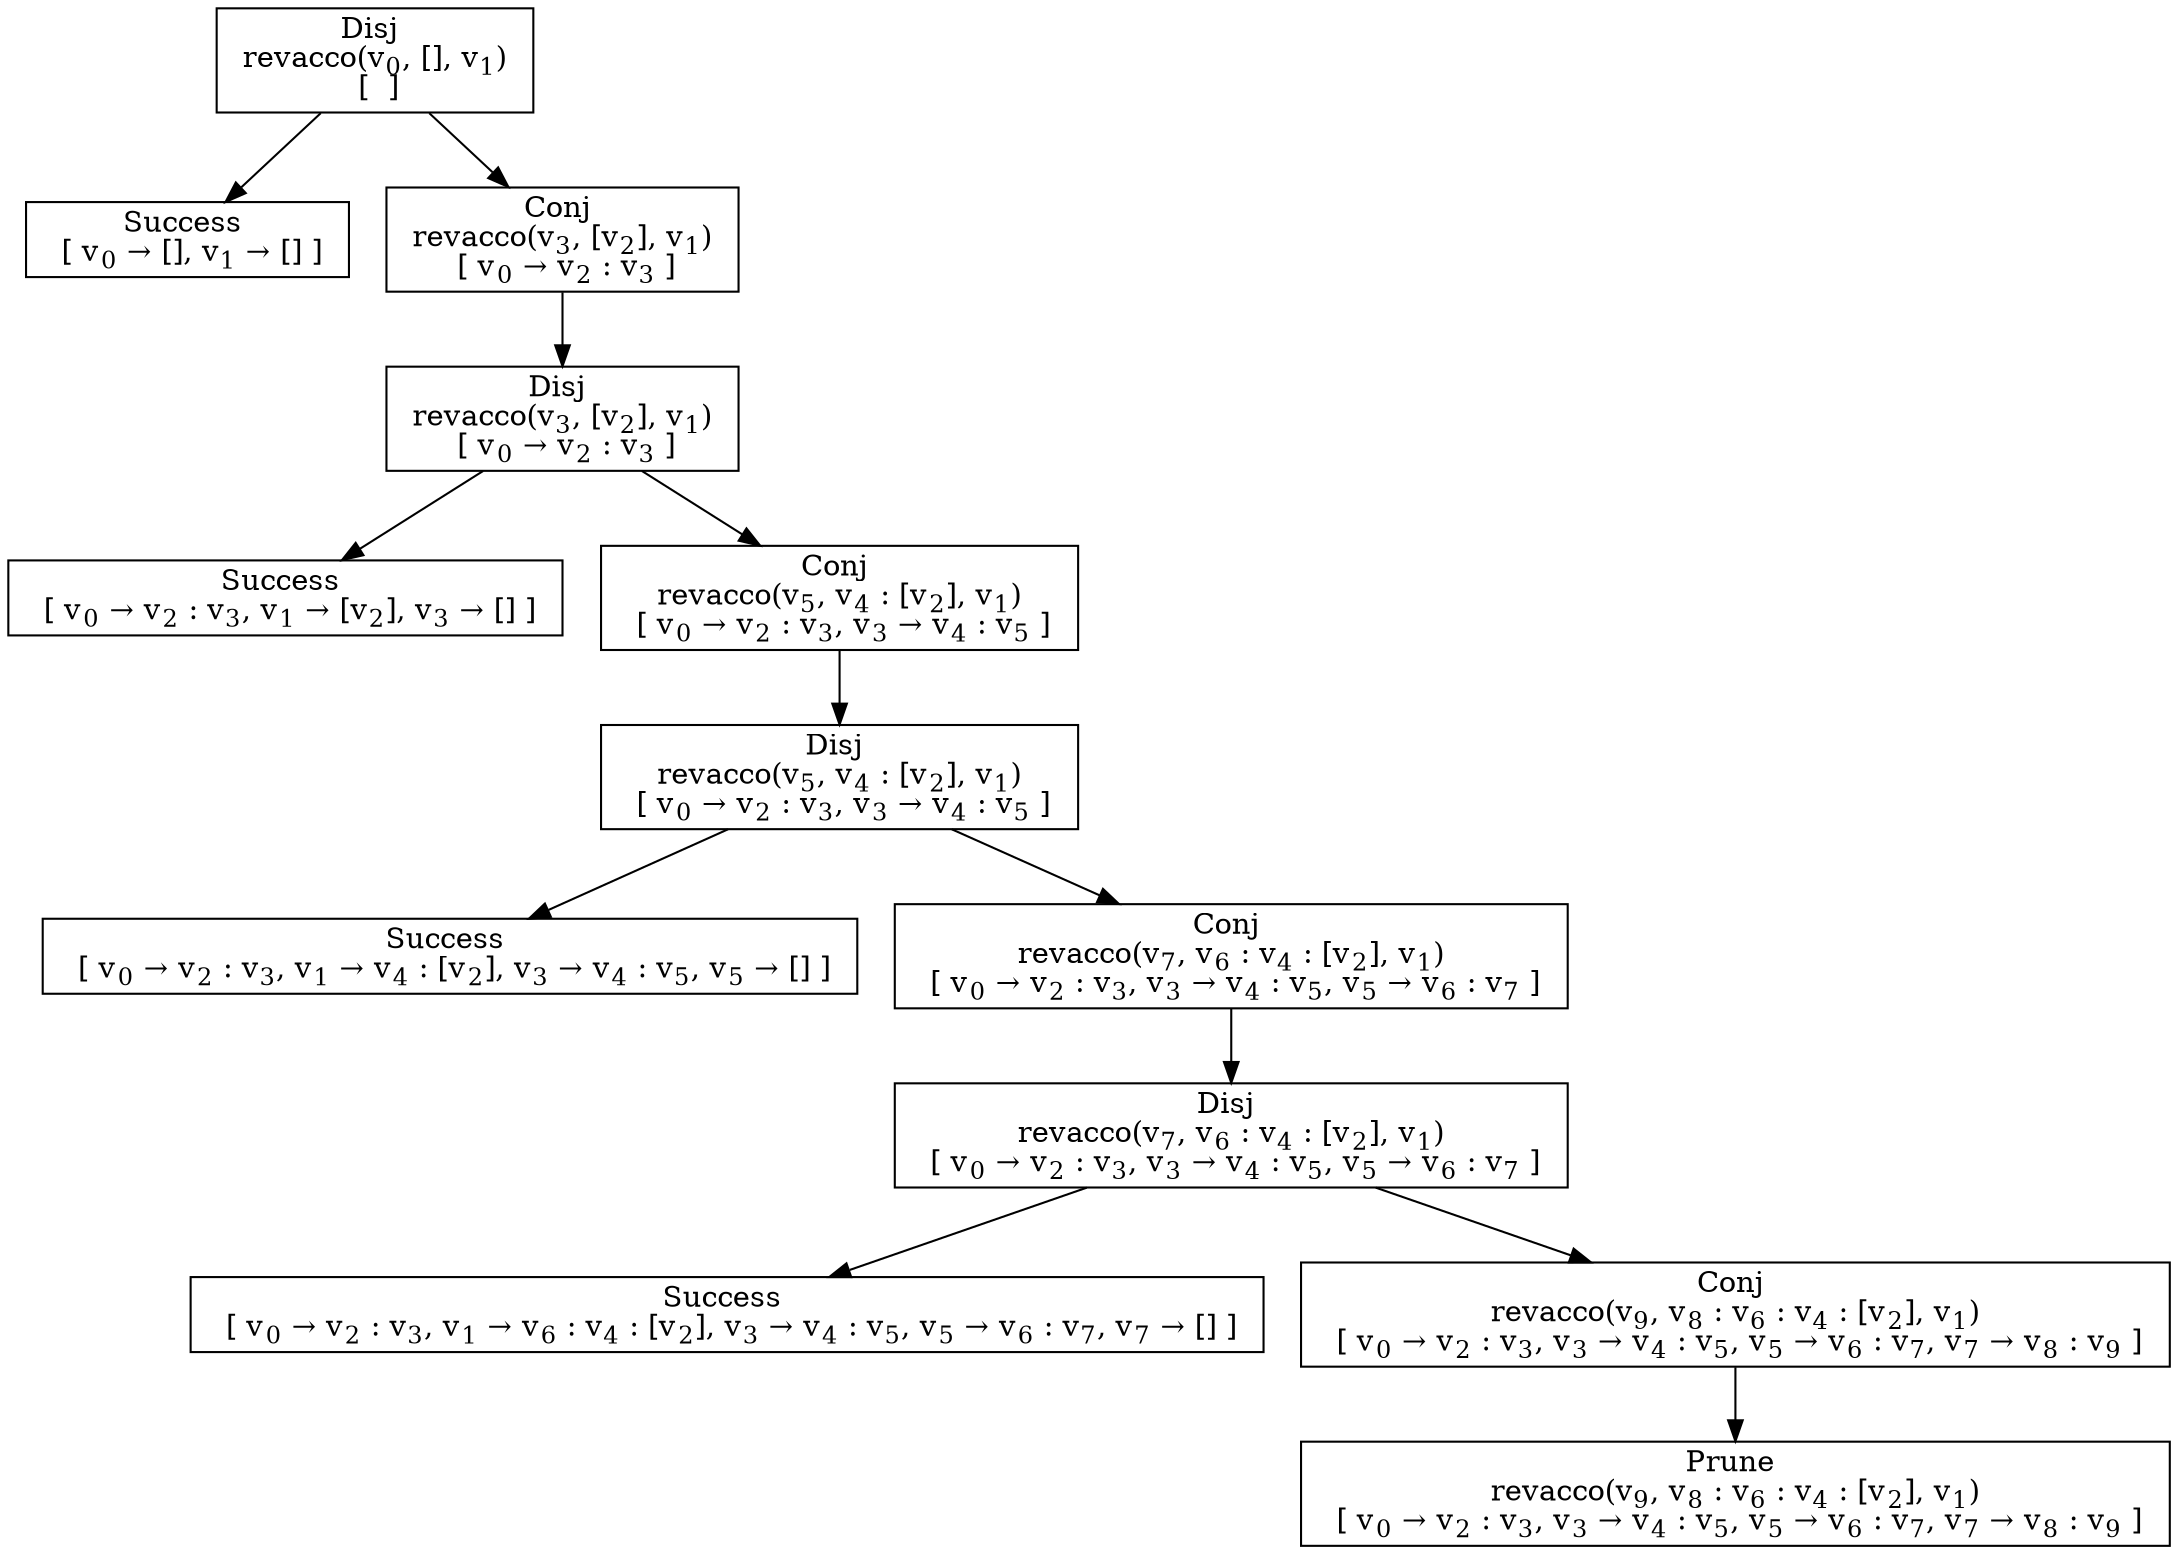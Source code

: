 digraph {
    graph [rankdir=TB
          ,bgcolor=transparent];
    node [shape=box
         ,fillcolor=white
         ,style=filled];
    0 [label=<Disj <BR/> revacco(v<SUB>0</SUB>, [], v<SUB>1</SUB>) <BR/>  [  ] >];
    1 [label=<Success <BR/>  [ v<SUB>0</SUB> &rarr; [], v<SUB>1</SUB> &rarr; [] ] >];
    2 [label=<Conj <BR/> revacco(v<SUB>3</SUB>, [v<SUB>2</SUB>], v<SUB>1</SUB>) <BR/>  [ v<SUB>0</SUB> &rarr; v<SUB>2</SUB> : v<SUB>3</SUB> ] >];
    3 [label=<Disj <BR/> revacco(v<SUB>3</SUB>, [v<SUB>2</SUB>], v<SUB>1</SUB>) <BR/>  [ v<SUB>0</SUB> &rarr; v<SUB>2</SUB> : v<SUB>3</SUB> ] >];
    4 [label=<Success <BR/>  [ v<SUB>0</SUB> &rarr; v<SUB>2</SUB> : v<SUB>3</SUB>, v<SUB>1</SUB> &rarr; [v<SUB>2</SUB>], v<SUB>3</SUB> &rarr; [] ] >];
    5 [label=<Conj <BR/> revacco(v<SUB>5</SUB>, v<SUB>4</SUB> : [v<SUB>2</SUB>], v<SUB>1</SUB>) <BR/>  [ v<SUB>0</SUB> &rarr; v<SUB>2</SUB> : v<SUB>3</SUB>, v<SUB>3</SUB> &rarr; v<SUB>4</SUB> : v<SUB>5</SUB> ] >];
    6 [label=<Disj <BR/> revacco(v<SUB>5</SUB>, v<SUB>4</SUB> : [v<SUB>2</SUB>], v<SUB>1</SUB>) <BR/>  [ v<SUB>0</SUB> &rarr; v<SUB>2</SUB> : v<SUB>3</SUB>, v<SUB>3</SUB> &rarr; v<SUB>4</SUB> : v<SUB>5</SUB> ] >];
    7 [label=<Success <BR/>  [ v<SUB>0</SUB> &rarr; v<SUB>2</SUB> : v<SUB>3</SUB>, v<SUB>1</SUB> &rarr; v<SUB>4</SUB> : [v<SUB>2</SUB>], v<SUB>3</SUB> &rarr; v<SUB>4</SUB> : v<SUB>5</SUB>, v<SUB>5</SUB> &rarr; [] ] >];
    8 [label=<Conj <BR/> revacco(v<SUB>7</SUB>, v<SUB>6</SUB> : v<SUB>4</SUB> : [v<SUB>2</SUB>], v<SUB>1</SUB>) <BR/>  [ v<SUB>0</SUB> &rarr; v<SUB>2</SUB> : v<SUB>3</SUB>, v<SUB>3</SUB> &rarr; v<SUB>4</SUB> : v<SUB>5</SUB>, v<SUB>5</SUB> &rarr; v<SUB>6</SUB> : v<SUB>7</SUB> ] >];
    9 [label=<Disj <BR/> revacco(v<SUB>7</SUB>, v<SUB>6</SUB> : v<SUB>4</SUB> : [v<SUB>2</SUB>], v<SUB>1</SUB>) <BR/>  [ v<SUB>0</SUB> &rarr; v<SUB>2</SUB> : v<SUB>3</SUB>, v<SUB>3</SUB> &rarr; v<SUB>4</SUB> : v<SUB>5</SUB>, v<SUB>5</SUB> &rarr; v<SUB>6</SUB> : v<SUB>7</SUB> ] >];
    10 [label=<Success <BR/>  [ v<SUB>0</SUB> &rarr; v<SUB>2</SUB> : v<SUB>3</SUB>, v<SUB>1</SUB> &rarr; v<SUB>6</SUB> : v<SUB>4</SUB> : [v<SUB>2</SUB>], v<SUB>3</SUB> &rarr; v<SUB>4</SUB> : v<SUB>5</SUB>, v<SUB>5</SUB> &rarr; v<SUB>6</SUB> : v<SUB>7</SUB>, v<SUB>7</SUB> &rarr; [] ] >];
    11 [label=<Conj <BR/> revacco(v<SUB>9</SUB>, v<SUB>8</SUB> : v<SUB>6</SUB> : v<SUB>4</SUB> : [v<SUB>2</SUB>], v<SUB>1</SUB>) <BR/>  [ v<SUB>0</SUB> &rarr; v<SUB>2</SUB> : v<SUB>3</SUB>, v<SUB>3</SUB> &rarr; v<SUB>4</SUB> : v<SUB>5</SUB>, v<SUB>5</SUB> &rarr; v<SUB>6</SUB> : v<SUB>7</SUB>, v<SUB>7</SUB> &rarr; v<SUB>8</SUB> : v<SUB>9</SUB> ] >];
    12 [label=<Prune <BR/> revacco(v<SUB>9</SUB>, v<SUB>8</SUB> : v<SUB>6</SUB> : v<SUB>4</SUB> : [v<SUB>2</SUB>], v<SUB>1</SUB>) <BR/>  [ v<SUB>0</SUB> &rarr; v<SUB>2</SUB> : v<SUB>3</SUB>, v<SUB>3</SUB> &rarr; v<SUB>4</SUB> : v<SUB>5</SUB>, v<SUB>5</SUB> &rarr; v<SUB>6</SUB> : v<SUB>7</SUB>, v<SUB>7</SUB> &rarr; v<SUB>8</SUB> : v<SUB>9</SUB> ] >];
    0 -> 1 [label=""];
    0 -> 2 [label=""];
    2 -> 3 [label=""];
    3 -> 4 [label=""];
    3 -> 5 [label=""];
    5 -> 6 [label=""];
    6 -> 7 [label=""];
    6 -> 8 [label=""];
    8 -> 9 [label=""];
    9 -> 10 [label=""];
    9 -> 11 [label=""];
    11 -> 12 [label=""];
}